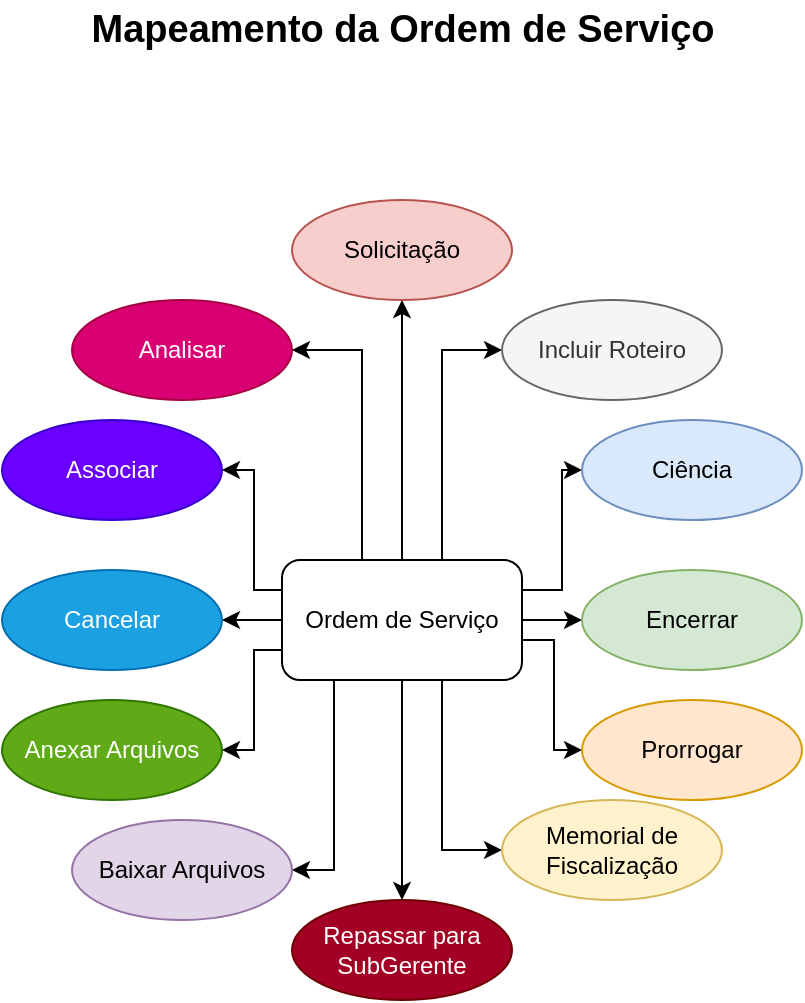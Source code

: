 <mxfile version="18.0.3" type="github" pages="3">
  <diagram id="wawIsbfm05siuFcCVTbk" name="mapeamento-ordem-servico">
    <mxGraphModel dx="1422" dy="794" grid="1" gridSize="10" guides="1" tooltips="1" connect="1" arrows="1" fold="1" page="1" pageScale="1" pageWidth="827" pageHeight="1169" background="none" math="0" shadow="0">
      <root>
        <mxCell id="0" />
        <mxCell id="1" parent="0" />
        <mxCell id="rPp05jL8hm5lkfTIfTuw-12" value="" style="edgeStyle=orthogonalEdgeStyle;rounded=0;orthogonalLoop=1;jettySize=auto;html=1;" parent="1" source="rPp05jL8hm5lkfTIfTuw-1" target="rPp05jL8hm5lkfTIfTuw-5" edge="1">
          <mxGeometry relative="1" as="geometry" />
        </mxCell>
        <mxCell id="rPp05jL8hm5lkfTIfTuw-14" style="edgeStyle=orthogonalEdgeStyle;rounded=0;orthogonalLoop=1;jettySize=auto;html=1;exitX=0.25;exitY=0;exitDx=0;exitDy=0;entryX=1;entryY=0.5;entryDx=0;entryDy=0;" parent="1" source="rPp05jL8hm5lkfTIfTuw-1" target="rPp05jL8hm5lkfTIfTuw-10" edge="1">
          <mxGeometry relative="1" as="geometry">
            <Array as="points">
              <mxPoint x="394" y="320" />
              <mxPoint x="394" y="215" />
            </Array>
          </mxGeometry>
        </mxCell>
        <mxCell id="rPp05jL8hm5lkfTIfTuw-15" style="edgeStyle=orthogonalEdgeStyle;rounded=0;orthogonalLoop=1;jettySize=auto;html=1;exitX=0;exitY=0.25;exitDx=0;exitDy=0;entryX=1;entryY=0.5;entryDx=0;entryDy=0;" parent="1" source="rPp05jL8hm5lkfTIfTuw-1" target="rPp05jL8hm5lkfTIfTuw-11" edge="1">
          <mxGeometry relative="1" as="geometry">
            <Array as="points">
              <mxPoint x="340" y="335" />
              <mxPoint x="340" y="275" />
            </Array>
          </mxGeometry>
        </mxCell>
        <mxCell id="rPp05jL8hm5lkfTIfTuw-18" value="" style="edgeStyle=orthogonalEdgeStyle;rounded=0;orthogonalLoop=1;jettySize=auto;html=1;" parent="1" source="rPp05jL8hm5lkfTIfTuw-1" target="rPp05jL8hm5lkfTIfTuw-16" edge="1">
          <mxGeometry relative="1" as="geometry" />
        </mxCell>
        <mxCell id="rPp05jL8hm5lkfTIfTuw-20" style="edgeStyle=orthogonalEdgeStyle;rounded=0;orthogonalLoop=1;jettySize=auto;html=1;exitX=0;exitY=0.75;exitDx=0;exitDy=0;entryX=1;entryY=0.5;entryDx=0;entryDy=0;" parent="1" source="rPp05jL8hm5lkfTIfTuw-1" target="rPp05jL8hm5lkfTIfTuw-19" edge="1">
          <mxGeometry relative="1" as="geometry">
            <Array as="points">
              <mxPoint x="340" y="365" />
              <mxPoint x="340" y="415" />
            </Array>
          </mxGeometry>
        </mxCell>
        <mxCell id="rPp05jL8hm5lkfTIfTuw-22" style="edgeStyle=orthogonalEdgeStyle;rounded=0;orthogonalLoop=1;jettySize=auto;html=1;exitX=0.5;exitY=1;exitDx=0;exitDy=0;entryX=1;entryY=0.5;entryDx=0;entryDy=0;" parent="1" source="rPp05jL8hm5lkfTIfTuw-1" target="rPp05jL8hm5lkfTIfTuw-21" edge="1">
          <mxGeometry relative="1" as="geometry">
            <Array as="points">
              <mxPoint x="380" y="380" />
              <mxPoint x="380" y="475" />
            </Array>
          </mxGeometry>
        </mxCell>
        <mxCell id="rPp05jL8hm5lkfTIfTuw-24" style="edgeStyle=orthogonalEdgeStyle;rounded=0;orthogonalLoop=1;jettySize=auto;html=1;exitX=0.75;exitY=0;exitDx=0;exitDy=0;entryX=0;entryY=0.5;entryDx=0;entryDy=0;" parent="1" source="rPp05jL8hm5lkfTIfTuw-1" target="rPp05jL8hm5lkfTIfTuw-23" edge="1">
          <mxGeometry relative="1" as="geometry">
            <Array as="points">
              <mxPoint x="434" y="320" />
              <mxPoint x="434" y="215" />
            </Array>
          </mxGeometry>
        </mxCell>
        <mxCell id="rPp05jL8hm5lkfTIfTuw-28" value="" style="edgeStyle=orthogonalEdgeStyle;rounded=0;orthogonalLoop=1;jettySize=auto;html=1;" parent="1" source="rPp05jL8hm5lkfTIfTuw-1" target="rPp05jL8hm5lkfTIfTuw-27" edge="1">
          <mxGeometry relative="1" as="geometry" />
        </mxCell>
        <mxCell id="rPp05jL8hm5lkfTIfTuw-33" style="edgeStyle=orthogonalEdgeStyle;rounded=0;orthogonalLoop=1;jettySize=auto;html=1;exitX=1;exitY=0.75;exitDx=0;exitDy=0;entryX=0;entryY=0.5;entryDx=0;entryDy=0;" parent="1" source="rPp05jL8hm5lkfTIfTuw-1" target="rPp05jL8hm5lkfTIfTuw-30" edge="1">
          <mxGeometry relative="1" as="geometry">
            <Array as="points">
              <mxPoint x="474" y="360" />
              <mxPoint x="490" y="360" />
              <mxPoint x="490" y="415" />
            </Array>
          </mxGeometry>
        </mxCell>
        <mxCell id="rPp05jL8hm5lkfTIfTuw-34" style="edgeStyle=orthogonalEdgeStyle;rounded=0;orthogonalLoop=1;jettySize=auto;html=1;exitX=0.5;exitY=1;exitDx=0;exitDy=0;entryX=0;entryY=0.5;entryDx=0;entryDy=0;" parent="1" source="rPp05jL8hm5lkfTIfTuw-1" target="rPp05jL8hm5lkfTIfTuw-29" edge="1">
          <mxGeometry relative="1" as="geometry">
            <Array as="points">
              <mxPoint x="434" y="380" />
              <mxPoint x="434" y="465" />
            </Array>
          </mxGeometry>
        </mxCell>
        <mxCell id="rPp05jL8hm5lkfTIfTuw-36" value="" style="edgeStyle=orthogonalEdgeStyle;rounded=0;orthogonalLoop=1;jettySize=auto;html=1;" parent="1" source="rPp05jL8hm5lkfTIfTuw-1" target="rPp05jL8hm5lkfTIfTuw-32" edge="1">
          <mxGeometry relative="1" as="geometry" />
        </mxCell>
        <mxCell id="_3a3lUiurFjoX1Y7EwXr-3" style="edgeStyle=orthogonalEdgeStyle;rounded=0;orthogonalLoop=1;jettySize=auto;html=1;exitX=1;exitY=0.25;exitDx=0;exitDy=0;entryX=0;entryY=0.5;entryDx=0;entryDy=0;fontSize=19;" parent="1" source="rPp05jL8hm5lkfTIfTuw-1" target="rPp05jL8hm5lkfTIfTuw-25" edge="1">
          <mxGeometry relative="1" as="geometry">
            <Array as="points">
              <mxPoint x="494" y="335" />
              <mxPoint x="494" y="275" />
            </Array>
          </mxGeometry>
        </mxCell>
        <mxCell id="rPp05jL8hm5lkfTIfTuw-1" value="Ordem de Serviço" style="rounded=1;whiteSpace=wrap;html=1;gradientColor=none;gradientDirection=radial;shadow=0;glass=0;sketch=0;" parent="1" vertex="1">
          <mxGeometry x="354" y="320" width="120" height="60" as="geometry" />
        </mxCell>
        <mxCell id="rPp05jL8hm5lkfTIfTuw-5" value="Solicitação" style="ellipse;whiteSpace=wrap;html=1;fillColor=#f8cecc;strokeColor=#b85450;" parent="1" vertex="1">
          <mxGeometry x="359" y="140" width="110" height="50" as="geometry" />
        </mxCell>
        <mxCell id="rPp05jL8hm5lkfTIfTuw-10" value="Analisar" style="ellipse;whiteSpace=wrap;html=1;fillColor=#d80073;fontColor=#ffffff;strokeColor=#A50040;" parent="1" vertex="1">
          <mxGeometry x="249" y="190" width="110" height="50" as="geometry" />
        </mxCell>
        <mxCell id="rPp05jL8hm5lkfTIfTuw-11" value="Associar " style="ellipse;whiteSpace=wrap;html=1;fillColor=#6a00ff;fontColor=#ffffff;strokeColor=#3700CC;" parent="1" vertex="1">
          <mxGeometry x="214" y="250" width="110" height="50" as="geometry" />
        </mxCell>
        <mxCell id="rPp05jL8hm5lkfTIfTuw-16" value="Cancelar" style="ellipse;whiteSpace=wrap;html=1;fillColor=#1ba1e2;fontColor=#ffffff;strokeColor=#006EAF;" parent="1" vertex="1">
          <mxGeometry x="214" y="325" width="110" height="50" as="geometry" />
        </mxCell>
        <mxCell id="rPp05jL8hm5lkfTIfTuw-19" value="Anexar Arquivos" style="ellipse;whiteSpace=wrap;html=1;fillColor=#60a917;fontColor=#ffffff;strokeColor=#2D7600;" parent="1" vertex="1">
          <mxGeometry x="214" y="390" width="110" height="50" as="geometry" />
        </mxCell>
        <mxCell id="rPp05jL8hm5lkfTIfTuw-21" value="Baixar Arquivos" style="ellipse;whiteSpace=wrap;html=1;fillColor=#e1d5e7;strokeColor=#9673a6;" parent="1" vertex="1">
          <mxGeometry x="249" y="450" width="110" height="50" as="geometry" />
        </mxCell>
        <mxCell id="rPp05jL8hm5lkfTIfTuw-23" value="Incluir Roteiro" style="ellipse;whiteSpace=wrap;html=1;fillColor=#f5f5f5;fontColor=#333333;strokeColor=#666666;" parent="1" vertex="1">
          <mxGeometry x="464" y="190" width="110" height="50" as="geometry" />
        </mxCell>
        <mxCell id="rPp05jL8hm5lkfTIfTuw-25" value="Ciência " style="ellipse;whiteSpace=wrap;html=1;fillColor=#dae8fc;strokeColor=#6c8ebf;" parent="1" vertex="1">
          <mxGeometry x="504" y="250" width="110" height="50" as="geometry" />
        </mxCell>
        <mxCell id="rPp05jL8hm5lkfTIfTuw-27" value="Encerrar" style="ellipse;whiteSpace=wrap;html=1;fillColor=#d5e8d4;strokeColor=#82b366;" parent="1" vertex="1">
          <mxGeometry x="504" y="325" width="110" height="50" as="geometry" />
        </mxCell>
        <mxCell id="rPp05jL8hm5lkfTIfTuw-29" value="Memorial de Fiscalização" style="ellipse;whiteSpace=wrap;html=1;fillColor=#fff2cc;strokeColor=#d6b656;" parent="1" vertex="1">
          <mxGeometry x="464" y="440" width="110" height="50" as="geometry" />
        </mxCell>
        <mxCell id="rPp05jL8hm5lkfTIfTuw-30" value="Prorrogar" style="ellipse;whiteSpace=wrap;html=1;fillColor=#ffe6cc;strokeColor=#d79b00;" parent="1" vertex="1">
          <mxGeometry x="504" y="390" width="110" height="50" as="geometry" />
        </mxCell>
        <mxCell id="rPp05jL8hm5lkfTIfTuw-32" value="Repassar para SubGerente" style="ellipse;whiteSpace=wrap;html=1;fillColor=#a20025;strokeColor=#6F0000;fontColor=#ffffff;" parent="1" vertex="1">
          <mxGeometry x="359" y="490" width="110" height="50" as="geometry" />
        </mxCell>
        <mxCell id="rPp05jL8hm5lkfTIfTuw-37" value="Mapeamento da Ordem de Serviço" style="text;html=1;align=center;verticalAlign=middle;resizable=0;points=[];autosize=1;strokeColor=none;fillColor=none;fontStyle=1;fontSize=19;" parent="1" vertex="1">
          <mxGeometry x="249" y="40" width="330" height="30" as="geometry" />
        </mxCell>
      </root>
    </mxGraphModel>
  </diagram>
  <diagram id="rTCJZ4HLdMqWMaRC3Cah" name="mapeamento-solicitacao">
    <mxGraphModel dx="3200" dy="1134" grid="1" gridSize="10" guides="1" tooltips="1" connect="1" arrows="1" fold="1" page="1" pageScale="1" pageWidth="1169" pageHeight="827" math="0" shadow="0">
      <root>
        <mxCell id="0" />
        <mxCell id="1" parent="0" />
        <mxCell id="i_iQouViWwaHp2BX0-DF-1" value="SOLICITAÇÃO VISÃO DO FLUXO" style="rounded=0;whiteSpace=wrap;html=1;fillColor=#f8cecc;strokeColor=#b85450;" parent="1" vertex="1">
          <mxGeometry y="30" width="1160" height="60" as="geometry" />
        </mxCell>
        <mxCell id="i_iQouViWwaHp2BX0-DF-18" value="" style="edgeStyle=orthogonalEdgeStyle;rounded=0;orthogonalLoop=1;jettySize=auto;html=1;" parent="1" source="i_iQouViWwaHp2BX0-DF-2" target="i_iQouViWwaHp2BX0-DF-17" edge="1">
          <mxGeometry relative="1" as="geometry" />
        </mxCell>
        <mxCell id="i_iQouViWwaHp2BX0-DF-2" value="GERPLAF" style="shape=umlActor;verticalLabelPosition=bottom;verticalAlign=top;html=1;outlineConnect=0;fillColor=#dae8fc;strokeColor=#6c8ebf;" parent="1" vertex="1">
          <mxGeometry x="71" y="130" width="30" height="60" as="geometry" />
        </mxCell>
        <mxCell id="i_iQouViWwaHp2BX0-DF-3" value="GERAF" style="shape=umlActor;verticalLabelPosition=bottom;verticalAlign=top;html=1;outlineConnect=0;fillColor=#f5f5f5;fontColor=#333333;strokeColor=#666666;" parent="1" vertex="1">
          <mxGeometry x="69" y="240" width="30" height="60" as="geometry" />
        </mxCell>
        <mxCell id="i_iQouViWwaHp2BX0-DF-24" value="" style="edgeStyle=orthogonalEdgeStyle;rounded=0;orthogonalLoop=1;jettySize=auto;html=1;" parent="1" source="i_iQouViWwaHp2BX0-DF-9" target="i_iQouViWwaHp2BX0-DF-23" edge="1">
          <mxGeometry relative="1" as="geometry" />
        </mxCell>
        <mxCell id="i_iQouViWwaHp2BX0-DF-9" value="COORDENADORIA" style="shape=umlActor;verticalLabelPosition=bottom;verticalAlign=top;html=1;outlineConnect=0;fillColor=#d5e8d4;strokeColor=#82b366;" parent="1" vertex="1">
          <mxGeometry x="65" y="340" width="30" height="60" as="geometry" />
        </mxCell>
        <mxCell id="-MKfaaIRzrZ0Q6JTGRuj-2" value="" style="edgeStyle=orthogonalEdgeStyle;rounded=0;orthogonalLoop=1;jettySize=auto;html=1;" edge="1" parent="1" source="i_iQouViWwaHp2BX0-DF-10" target="-MKfaaIRzrZ0Q6JTGRuj-1">
          <mxGeometry relative="1" as="geometry" />
        </mxCell>
        <mxCell id="i_iQouViWwaHp2BX0-DF-10" value="Auditor&lt;br&gt;" style="shape=umlActor;verticalLabelPosition=bottom;verticalAlign=top;html=1;outlineConnect=0;fillColor=#ffe6cc;strokeColor=#d79b00;" parent="1" vertex="1">
          <mxGeometry x="63" y="450" width="30" height="60" as="geometry" />
        </mxCell>
        <mxCell id="i_iQouViWwaHp2BX0-DF-20" value="" style="edgeStyle=orthogonalEdgeStyle;rounded=0;orthogonalLoop=1;jettySize=auto;html=1;" parent="1" source="i_iQouViWwaHp2BX0-DF-17" target="i_iQouViWwaHp2BX0-DF-19" edge="1">
          <mxGeometry relative="1" as="geometry" />
        </mxCell>
        <mxCell id="i_iQouViWwaHp2BX0-DF-17" value="&lt;br&gt;GERAF" style="whiteSpace=wrap;html=1;verticalAlign=top;fillColor=#f5f5f5;fontColor=#333333;strokeColor=#666666;" parent="1" vertex="1">
          <mxGeometry x="130" y="130" width="120" height="60" as="geometry" />
        </mxCell>
        <mxCell id="i_iQouViWwaHp2BX0-DF-22" value="" style="edgeStyle=orthogonalEdgeStyle;rounded=0;orthogonalLoop=1;jettySize=auto;html=1;" parent="1" source="i_iQouViWwaHp2BX0-DF-19" target="i_iQouViWwaHp2BX0-DF-21" edge="1">
          <mxGeometry relative="1" as="geometry" />
        </mxCell>
        <mxCell id="i_iQouViWwaHp2BX0-DF-19" value="&lt;br&gt;COORDENADORIA" style="whiteSpace=wrap;html=1;verticalAlign=top;fillColor=#d5e8d4;strokeColor=#82b366;" parent="1" vertex="1">
          <mxGeometry x="310" y="130" width="120" height="60" as="geometry" />
        </mxCell>
        <mxCell id="i_iQouViWwaHp2BX0-DF-21" value="&lt;br&gt;AUDITOR" style="whiteSpace=wrap;html=1;verticalAlign=top;fillColor=#ffe6cc;strokeColor=#d79b00;" parent="1" vertex="1">
          <mxGeometry x="490" y="130" width="120" height="60" as="geometry" />
        </mxCell>
        <mxCell id="i_iQouViWwaHp2BX0-DF-26" value="" style="edgeStyle=orthogonalEdgeStyle;rounded=0;orthogonalLoop=1;jettySize=auto;html=1;" parent="1" source="i_iQouViWwaHp2BX0-DF-23" target="i_iQouViWwaHp2BX0-DF-25" edge="1">
          <mxGeometry relative="1" as="geometry" />
        </mxCell>
        <mxCell id="i_iQouViWwaHp2BX0-DF-23" value="&lt;br&gt;GERAF" style="whiteSpace=wrap;html=1;verticalAlign=top;fillColor=#f5f5f5;fontColor=#333333;strokeColor=#666666;" parent="1" vertex="1">
          <mxGeometry x="130" y="340" width="120" height="60" as="geometry" />
        </mxCell>
        <mxCell id="i_iQouViWwaHp2BX0-DF-28" value="" style="edgeStyle=orthogonalEdgeStyle;rounded=0;orthogonalLoop=1;jettySize=auto;html=1;" parent="1" source="i_iQouViWwaHp2BX0-DF-25" target="i_iQouViWwaHp2BX0-DF-27" edge="1">
          <mxGeometry relative="1" as="geometry" />
        </mxCell>
        <mxCell id="i_iQouViWwaHp2BX0-DF-25" value="&lt;br&gt;GERPLAF" style="whiteSpace=wrap;html=1;verticalAlign=top;fillColor=#dae8fc;strokeColor=#6c8ebf;" parent="1" vertex="1">
          <mxGeometry x="310" y="340" width="120" height="60" as="geometry" />
        </mxCell>
        <mxCell id="i_iQouViWwaHp2BX0-DF-30" value="" style="edgeStyle=orthogonalEdgeStyle;rounded=0;orthogonalLoop=1;jettySize=auto;html=1;" parent="1" source="i_iQouViWwaHp2BX0-DF-27" target="i_iQouViWwaHp2BX0-DF-29" edge="1">
          <mxGeometry relative="1" as="geometry" />
        </mxCell>
        <mxCell id="i_iQouViWwaHp2BX0-DF-27" value="&lt;br&gt;GERAF" style="whiteSpace=wrap;html=1;verticalAlign=top;fillColor=#f5f5f5;fontColor=#333333;strokeColor=#666666;" parent="1" vertex="1">
          <mxGeometry x="490" y="340" width="120" height="60" as="geometry" />
        </mxCell>
        <mxCell id="i_iQouViWwaHp2BX0-DF-43" value="" style="edgeStyle=orthogonalEdgeStyle;rounded=0;orthogonalLoop=1;jettySize=auto;html=1;" parent="1" source="i_iQouViWwaHp2BX0-DF-29" target="i_iQouViWwaHp2BX0-DF-31" edge="1">
          <mxGeometry relative="1" as="geometry" />
        </mxCell>
        <mxCell id="i_iQouViWwaHp2BX0-DF-29" value="&lt;br&gt;COORDENADORIA" style="whiteSpace=wrap;html=1;verticalAlign=top;fillColor=#d5e8d4;strokeColor=#82b366;" parent="1" vertex="1">
          <mxGeometry x="670" y="340" width="120" height="60" as="geometry" />
        </mxCell>
        <mxCell id="-MKfaaIRzrZ0Q6JTGRuj-24" value="" style="edgeStyle=orthogonalEdgeStyle;rounded=0;orthogonalLoop=1;jettySize=auto;html=1;" edge="1" parent="1" source="i_iQouViWwaHp2BX0-DF-31" target="-MKfaaIRzrZ0Q6JTGRuj-11">
          <mxGeometry relative="1" as="geometry" />
        </mxCell>
        <mxCell id="i_iQouViWwaHp2BX0-DF-31" value="&lt;br&gt;AUDITOR" style="whiteSpace=wrap;html=1;verticalAlign=top;fillColor=#ffe6cc;strokeColor=#d79b00;" parent="1" vertex="1">
          <mxGeometry x="860" y="340" width="120" height="60" as="geometry" />
        </mxCell>
        <mxCell id="i_iQouViWwaHp2BX0-DF-42" value="Solicita" style="text;html=1;align=center;verticalAlign=middle;resizable=0;points=[];autosize=1;strokeColor=none;fillColor=none;" parent="1" vertex="1">
          <mxGeometry x="130" y="320" width="50" height="20" as="geometry" />
        </mxCell>
        <mxCell id="i_iQouViWwaHp2BX0-DF-44" value="Confirma" style="text;html=1;align=center;verticalAlign=middle;resizable=0;points=[];autosize=1;strokeColor=none;fillColor=none;" parent="1" vertex="1">
          <mxGeometry x="250" y="350" width="60" height="20" as="geometry" />
        </mxCell>
        <mxCell id="i_iQouViWwaHp2BX0-DF-45" value="Confirma" style="text;html=1;align=center;verticalAlign=middle;resizable=0;points=[];autosize=1;strokeColor=none;fillColor=none;" parent="1" vertex="1">
          <mxGeometry x="430" y="350" width="60" height="20" as="geometry" />
        </mxCell>
        <mxCell id="i_iQouViWwaHp2BX0-DF-46" value="Gera OS" style="text;html=1;align=center;verticalAlign=middle;resizable=0;points=[];autosize=1;strokeColor=none;fillColor=none;" parent="1" vertex="1">
          <mxGeometry x="790" y="350" width="60" height="20" as="geometry" />
        </mxCell>
        <mxCell id="i_iQouViWwaHp2BX0-DF-48" value="Autoriza" style="text;html=1;align=center;verticalAlign=middle;resizable=0;points=[];autosize=1;strokeColor=none;fillColor=none;" parent="1" vertex="1">
          <mxGeometry x="610" y="350" width="60" height="20" as="geometry" />
        </mxCell>
        <mxCell id="i_iQouViWwaHp2BX0-DF-49" value="" style="rounded=0;whiteSpace=wrap;html=1;fillColor=#f5f5f5;fontColor=#333333;strokeColor=#666666;" parent="1" vertex="1">
          <mxGeometry x="-240" y="60" width="20" height="20" as="geometry" />
        </mxCell>
        <mxCell id="i_iQouViWwaHp2BX0-DF-50" value="&lt;h1&gt;GERAF&lt;/h1&gt;&lt;p&gt;Coordena todas as equipes de auditoria de estabelecimento.&lt;/p&gt;" style="text;html=1;strokeColor=none;fillColor=none;spacing=5;spacingTop=-20;whiteSpace=wrap;overflow=hidden;rounded=0;" parent="1" vertex="1">
          <mxGeometry x="-220" y="50" width="200" height="90" as="geometry" />
        </mxCell>
        <mxCell id="i_iQouViWwaHp2BX0-DF-52" value="" style="rounded=0;whiteSpace=wrap;html=1;fillColor=#dae8fc;strokeColor=#6c8ebf;" parent="1" vertex="1">
          <mxGeometry x="-240" y="140" width="20" height="20" as="geometry" />
        </mxCell>
        <mxCell id="i_iQouViWwaHp2BX0-DF-53" value="&lt;h1&gt;GERPLAF&lt;/h1&gt;&lt;p&gt;Descreva aqui...&lt;/p&gt;" style="text;html=1;strokeColor=none;fillColor=none;spacing=5;spacingTop=-20;whiteSpace=wrap;overflow=hidden;rounded=0;" parent="1" vertex="1">
          <mxGeometry x="-220" y="130" width="200" height="90" as="geometry" />
        </mxCell>
        <mxCell id="i_iQouViWwaHp2BX0-DF-54" value="" style="rounded=0;whiteSpace=wrap;html=1;fillColor=#d5e8d4;strokeColor=#82b366;" parent="1" vertex="1">
          <mxGeometry x="-240" y="220" width="20" height="20" as="geometry" />
        </mxCell>
        <mxCell id="i_iQouViWwaHp2BX0-DF-55" value="&lt;h1&gt;COORDENADORIA&lt;/h1&gt;&lt;p&gt;Descreva aqui...&lt;/p&gt;" style="text;html=1;strokeColor=none;fillColor=none;spacing=5;spacingTop=-20;whiteSpace=wrap;overflow=hidden;rounded=0;" parent="1" vertex="1">
          <mxGeometry x="-220" y="210" width="200" height="90" as="geometry" />
        </mxCell>
        <mxCell id="i_iQouViWwaHp2BX0-DF-56" value="" style="rounded=0;whiteSpace=wrap;html=1;fillColor=#fff2cc;strokeColor=#d6b656;" parent="1" vertex="1">
          <mxGeometry x="-240" y="300" width="20" height="20" as="geometry" />
        </mxCell>
        <mxCell id="i_iQouViWwaHp2BX0-DF-57" value="&lt;h1&gt;AUDITOR&lt;/h1&gt;&lt;p&gt;Descreva aqui...&lt;/p&gt;" style="text;html=1;strokeColor=none;fillColor=none;spacing=5;spacingTop=-20;whiteSpace=wrap;overflow=hidden;rounded=0;" parent="1" vertex="1">
          <mxGeometry x="-220" y="290" width="200" height="90" as="geometry" />
        </mxCell>
        <mxCell id="i_iQouViWwaHp2BX0-DF-62" value="" style="rounded=0;whiteSpace=wrap;html=1;fillColor=none;" parent="1" vertex="1">
          <mxGeometry x="-250" y="30" width="230" height="610" as="geometry" />
        </mxCell>
        <mxCell id="-MKfaaIRzrZ0Q6JTGRuj-4" value="" style="edgeStyle=orthogonalEdgeStyle;rounded=0;orthogonalLoop=1;jettySize=auto;html=1;" edge="1" parent="1" source="-MKfaaIRzrZ0Q6JTGRuj-1" target="-MKfaaIRzrZ0Q6JTGRuj-3">
          <mxGeometry relative="1" as="geometry" />
        </mxCell>
        <mxCell id="-MKfaaIRzrZ0Q6JTGRuj-1" value="Realiza Ciência da Ordem de Serviço" style="whiteSpace=wrap;html=1;verticalAlign=middle;align=center;" vertex="1" parent="1">
          <mxGeometry x="130" y="450" width="120" height="60" as="geometry" />
        </mxCell>
        <mxCell id="-MKfaaIRzrZ0Q6JTGRuj-6" value="" style="edgeStyle=orthogonalEdgeStyle;rounded=0;orthogonalLoop=1;jettySize=auto;html=1;" edge="1" parent="1" source="-MKfaaIRzrZ0Q6JTGRuj-3" target="-MKfaaIRzrZ0Q6JTGRuj-5">
          <mxGeometry relative="1" as="geometry" />
        </mxCell>
        <mxCell id="-MKfaaIRzrZ0Q6JTGRuj-3" value="Emitir&lt;br&gt;&amp;nbsp;Termo de Início" style="whiteSpace=wrap;html=1;verticalAlign=middle;align=center;" vertex="1" parent="1">
          <mxGeometry x="310" y="450" width="120" height="60" as="geometry" />
        </mxCell>
        <mxCell id="-MKfaaIRzrZ0Q6JTGRuj-8" value="" style="edgeStyle=orthogonalEdgeStyle;rounded=0;orthogonalLoop=1;jettySize=auto;html=1;" edge="1" parent="1" source="-MKfaaIRzrZ0Q6JTGRuj-5" target="-MKfaaIRzrZ0Q6JTGRuj-7">
          <mxGeometry relative="1" as="geometry" />
        </mxCell>
        <mxCell id="-MKfaaIRzrZ0Q6JTGRuj-5" value="Ciência&lt;br&gt;Termo de Início" style="whiteSpace=wrap;html=1;verticalAlign=middle;align=center;" vertex="1" parent="1">
          <mxGeometry x="490" y="450" width="120" height="60" as="geometry" />
        </mxCell>
        <mxCell id="-MKfaaIRzrZ0Q6JTGRuj-10" value="" style="edgeStyle=orthogonalEdgeStyle;rounded=0;orthogonalLoop=1;jettySize=auto;html=1;" edge="1" parent="1" source="-MKfaaIRzrZ0Q6JTGRuj-7" target="-MKfaaIRzrZ0Q6JTGRuj-9">
          <mxGeometry relative="1" as="geometry" />
        </mxCell>
        <mxCell id="-MKfaaIRzrZ0Q6JTGRuj-7" value="Termo de Fiscalização" style="whiteSpace=wrap;html=1;verticalAlign=middle;align=center;" vertex="1" parent="1">
          <mxGeometry x="670" y="450" width="120" height="60" as="geometry" />
        </mxCell>
        <mxCell id="-MKfaaIRzrZ0Q6JTGRuj-12" value="" style="edgeStyle=orthogonalEdgeStyle;rounded=0;orthogonalLoop=1;jettySize=auto;html=1;" edge="1" parent="1" source="-MKfaaIRzrZ0Q6JTGRuj-9" target="-MKfaaIRzrZ0Q6JTGRuj-11">
          <mxGeometry relative="1" as="geometry" />
        </mxCell>
        <mxCell id="-MKfaaIRzrZ0Q6JTGRuj-9" value="Encerrar&amp;nbsp;&lt;br&gt;Ordem de Serviço" style="whiteSpace=wrap;html=1;verticalAlign=middle;align=center;" vertex="1" parent="1">
          <mxGeometry x="860" y="450" width="120" height="60" as="geometry" />
        </mxCell>
        <mxCell id="-MKfaaIRzrZ0Q6JTGRuj-14" value="" style="edgeStyle=orthogonalEdgeStyle;rounded=0;orthogonalLoop=1;jettySize=auto;html=1;" edge="1" parent="1" source="-MKfaaIRzrZ0Q6JTGRuj-11" target="-MKfaaIRzrZ0Q6JTGRuj-13">
          <mxGeometry relative="1" as="geometry">
            <Array as="points">
              <mxPoint x="1150" y="370" />
              <mxPoint x="1150" y="590" />
            </Array>
          </mxGeometry>
        </mxCell>
        <mxCell id="-MKfaaIRzrZ0Q6JTGRuj-11" value="Homologação&lt;br&gt;Coordenadoria" style="whiteSpace=wrap;html=1;verticalAlign=middle;align=center;" vertex="1" parent="1">
          <mxGeometry x="1020" y="340" width="120" height="60" as="geometry" />
        </mxCell>
        <mxCell id="-MKfaaIRzrZ0Q6JTGRuj-16" value="" style="edgeStyle=orthogonalEdgeStyle;rounded=0;orthogonalLoop=1;jettySize=auto;html=1;entryX=1;entryY=0.5;entryDx=0;entryDy=0;exitX=0;exitY=0.5;exitDx=0;exitDy=0;" edge="1" parent="1" source="-MKfaaIRzrZ0Q6JTGRuj-13" target="-MKfaaIRzrZ0Q6JTGRuj-15">
          <mxGeometry relative="1" as="geometry">
            <mxPoint x="1060" y="530" as="sourcePoint" />
          </mxGeometry>
        </mxCell>
        <mxCell id="-MKfaaIRzrZ0Q6JTGRuj-17" value="Não concorda com o auditor" style="edgeLabel;html=1;align=center;verticalAlign=middle;resizable=0;points=[];" vertex="1" connectable="0" parent="-MKfaaIRzrZ0Q6JTGRuj-16">
          <mxGeometry x="-0.289" y="5" relative="1" as="geometry">
            <mxPoint x="-120" y="35" as="offset" />
          </mxGeometry>
        </mxCell>
        <mxCell id="-MKfaaIRzrZ0Q6JTGRuj-21" value="" style="edgeStyle=orthogonalEdgeStyle;rounded=0;orthogonalLoop=1;jettySize=auto;html=1;" edge="1" parent="1" source="-MKfaaIRzrZ0Q6JTGRuj-13" target="-MKfaaIRzrZ0Q6JTGRuj-20">
          <mxGeometry relative="1" as="geometry" />
        </mxCell>
        <mxCell id="-MKfaaIRzrZ0Q6JTGRuj-13" value="" style="rhombus;whiteSpace=wrap;html=1;" vertex="1" parent="1">
          <mxGeometry x="1050" y="550" width="80" height="80" as="geometry" />
        </mxCell>
        <mxCell id="-MKfaaIRzrZ0Q6JTGRuj-19" style="edgeStyle=orthogonalEdgeStyle;rounded=0;orthogonalLoop=1;jettySize=auto;html=1;exitX=0;exitY=0.5;exitDx=0;exitDy=0;entryX=0.5;entryY=1;entryDx=0;entryDy=0;" edge="1" parent="1" source="-MKfaaIRzrZ0Q6JTGRuj-15" target="-MKfaaIRzrZ0Q6JTGRuj-1">
          <mxGeometry relative="1" as="geometry" />
        </mxCell>
        <mxCell id="-MKfaaIRzrZ0Q6JTGRuj-15" value="Voltar OS para o Auditor para recomecar o trabalho" style="whiteSpace=wrap;html=1;" vertex="1" parent="1">
          <mxGeometry x="560" y="560" width="120" height="60" as="geometry" />
        </mxCell>
        <mxCell id="-MKfaaIRzrZ0Q6JTGRuj-20" value="" style="ellipse;html=1;shape=endState;fillColor=#000000;strokeColor=#ff0000;" vertex="1" parent="1">
          <mxGeometry x="1095" y="620" width="30" height="30" as="geometry" />
        </mxCell>
        <mxCell id="-MKfaaIRzrZ0Q6JTGRuj-22" value="Concorda com o auditor" style="text;html=1;align=center;verticalAlign=middle;resizable=0;points=[];autosize=1;strokeColor=none;fillColor=none;" vertex="1" parent="1">
          <mxGeometry x="955" y="620" width="140" height="20" as="geometry" />
        </mxCell>
      </root>
    </mxGraphModel>
  </diagram>
  <diagram id="UeRF-ayJhbnD2mo6yGss" name="gerando-os-apenas-gerplaf">
    <mxGraphModel dx="1422" dy="737" grid="1" gridSize="10" guides="1" tooltips="1" connect="1" arrows="1" fold="1" page="1" pageScale="1" pageWidth="827" pageHeight="1169" math="0" shadow="0">
      <root>
        <mxCell id="0" />
        <mxCell id="1" parent="0" />
        <mxCell id="l9wH1Csej1n8rJC7vB2w-3" value="" style="edgeStyle=orthogonalEdgeStyle;rounded=0;orthogonalLoop=1;jettySize=auto;html=1;" parent="1" source="l9wH1Csej1n8rJC7vB2w-1" target="l9wH1Csej1n8rJC7vB2w-2" edge="1">
          <mxGeometry relative="1" as="geometry" />
        </mxCell>
        <mxCell id="l9wH1Csej1n8rJC7vB2w-1" value="GERPLAF" style="shape=umlActor;verticalLabelPosition=bottom;verticalAlign=top;html=1;outlineConnect=0;" parent="1" vertex="1">
          <mxGeometry x="20" y="130" width="30" height="60" as="geometry" />
        </mxCell>
        <mxCell id="l9wH1Csej1n8rJC7vB2w-5" value="" style="edgeStyle=orthogonalEdgeStyle;rounded=0;orthogonalLoop=1;jettySize=auto;html=1;" parent="1" source="l9wH1Csej1n8rJC7vB2w-2" target="l9wH1Csej1n8rJC7vB2w-4" edge="1">
          <mxGeometry relative="1" as="geometry" />
        </mxCell>
        <mxCell id="l9wH1Csej1n8rJC7vB2w-2" value="Emitir Solicitação" style="rounded=0;whiteSpace=wrap;html=1;fillColor=none;" parent="1" vertex="1">
          <mxGeometry x="120" y="130" width="120" height="60" as="geometry" />
        </mxCell>
        <mxCell id="l9wH1Csej1n8rJC7vB2w-9" value="" style="edgeStyle=orthogonalEdgeStyle;rounded=0;orthogonalLoop=1;jettySize=auto;html=1;" parent="1" source="l9wH1Csej1n8rJC7vB2w-4" target="l9wH1Csej1n8rJC7vB2w-8" edge="1">
          <mxGeometry relative="1" as="geometry" />
        </mxCell>
        <mxCell id="l9wH1Csej1n8rJC7vB2w-4" value="Atender Solicitação" style="rounded=0;whiteSpace=wrap;html=1;fillColor=none;" parent="1" vertex="1">
          <mxGeometry x="320" y="130" width="120" height="60" as="geometry" />
        </mxCell>
        <mxCell id="l9wH1Csej1n8rJC7vB2w-6" value="&lt;span style=&quot;font-family: Verdana, Arial, Helvetica, sans-serif; background-color: rgb(255, 255, 255);&quot;&gt;&lt;font style=&quot;font-size: 7px;&quot;&gt;&lt;b&gt;AGUARDANDO AVALIACAO GERPLAF&lt;/b&gt;&lt;/font&gt;&lt;/span&gt;" style="text;html=1;strokeColor=none;fillColor=none;align=left;verticalAlign=bottom;whiteSpace=wrap;rounded=0;" parent="1" vertex="1">
          <mxGeometry x="320" y="120" width="150" height="10" as="geometry" />
        </mxCell>
        <mxCell id="l9wH1Csej1n8rJC7vB2w-13" value="" style="edgeStyle=orthogonalEdgeStyle;rounded=0;orthogonalLoop=1;jettySize=auto;html=1;" parent="1" source="l9wH1Csej1n8rJC7vB2w-8" target="l9wH1Csej1n8rJC7vB2w-12" edge="1">
          <mxGeometry relative="1" as="geometry" />
        </mxCell>
        <mxCell id="l9wH1Csej1n8rJC7vB2w-8" value="Atender Solicitação" style="rounded=0;whiteSpace=wrap;html=1;fillColor=none;" parent="1" vertex="1">
          <mxGeometry x="520" y="130" width="120" height="60" as="geometry" />
        </mxCell>
        <mxCell id="l9wH1Csej1n8rJC7vB2w-10" value="GERA O PROTOCOLO" style="text;html=1;strokeColor=none;fillColor=none;align=center;verticalAlign=bottom;whiteSpace=wrap;rounded=0;labelBackgroundColor=#FFFFFF;fontSize=7;fontStyle=1" parent="1" vertex="1">
          <mxGeometry x="120" y="120" width="90" height="10" as="geometry" />
        </mxCell>
        <mxCell id="l9wH1Csej1n8rJC7vB2w-11" value="&lt;span style=&quot;color: rgb(0, 0, 0); font-family: Verdana, Arial, Helvetica, sans-serif; font-style: normal; font-variant-ligatures: normal; font-variant-caps: normal; letter-spacing: normal; orphans: 2; text-indent: 0px; text-transform: none; widows: 2; word-spacing: 0px; -webkit-text-stroke-width: 0px; text-decoration-thickness: initial; text-decoration-style: initial; text-decoration-color: initial; float: none; background-color: rgb(255, 255, 255); display: inline !important;&quot;&gt;&lt;font style=&quot;font-size: 7px;&quot;&gt;&lt;b&gt;AGUARD FISC GERPLAF&lt;/b&gt;&lt;/font&gt;&lt;/span&gt;" style="text;whiteSpace=wrap;html=1;align=left;verticalAlign=bottom;" parent="1" vertex="1">
          <mxGeometry x="520" y="116.25" width="110" height="13.75" as="geometry" />
        </mxCell>
        <mxCell id="l9wH1Csej1n8rJC7vB2w-17" value="" style="edgeStyle=orthogonalEdgeStyle;rounded=0;orthogonalLoop=1;jettySize=auto;html=1;" parent="1" source="l9wH1Csej1n8rJC7vB2w-12" target="l9wH1Csej1n8rJC7vB2w-16" edge="1">
          <mxGeometry relative="1" as="geometry" />
        </mxCell>
        <mxCell id="l9wH1Csej1n8rJC7vB2w-12" value="Gerar OS para o Auditor" style="rounded=0;whiteSpace=wrap;html=1;fillColor=none;" parent="1" vertex="1">
          <mxGeometry x="680" y="130" width="120" height="60" as="geometry" />
        </mxCell>
        <mxCell id="l9wH1Csej1n8rJC7vB2w-16" value="" style="ellipse;html=1;shape=endState;fillColor=#000000;strokeColor=#ff0000;labelBackgroundColor=#FFFFFF;" parent="1" vertex="1">
          <mxGeometry x="725" y="250" width="30" height="30" as="geometry" />
        </mxCell>
        <mxCell id="l9wH1Csej1n8rJC7vB2w-18" value="&lt;span style=&quot;color: rgb(0, 0, 0); font-family: Verdana, Arial, Helvetica, sans-serif; font-style: normal; font-variant-ligatures: normal; font-variant-caps: normal; letter-spacing: normal; orphans: 2; text-indent: 0px; text-transform: none; widows: 2; word-spacing: 0px; -webkit-text-stroke-width: 0px; text-decoration-thickness: initial; text-decoration-style: initial; text-decoration-color: initial; float: none; background-color: rgb(255, 255, 255); display: inline !important;&quot;&gt;&lt;font style=&quot;font-size: 7px;&quot;&gt;EM FISCALIZAÇÂO&lt;/font&gt;&lt;/span&gt;" style="text;whiteSpace=wrap;html=1;align=center;verticalAlign=bottom;fontStyle=1" parent="1" vertex="1">
          <mxGeometry x="680" y="110" width="80" height="20" as="geometry" />
        </mxCell>
      </root>
    </mxGraphModel>
  </diagram>
</mxfile>
